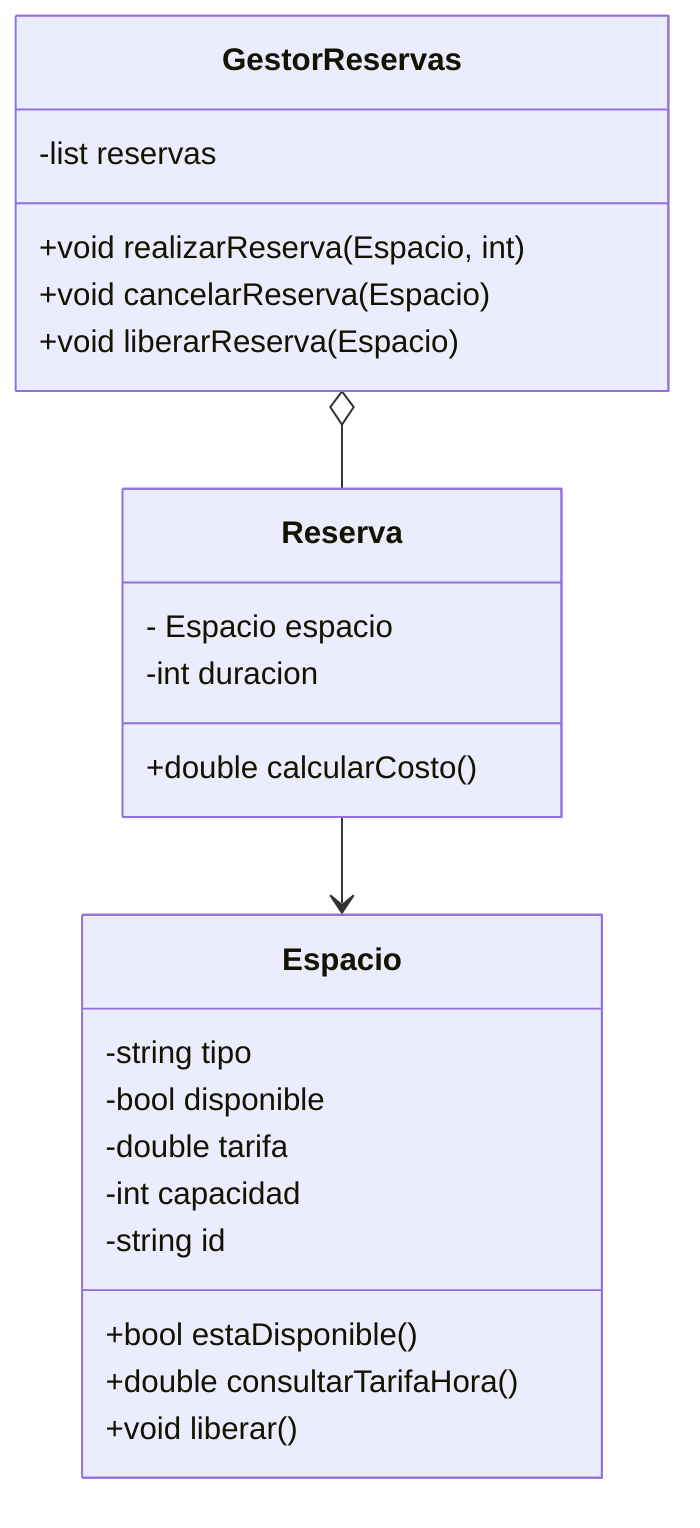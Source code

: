 classDiagram
class GestorReservas{
    -list reservas

    +void realizarReserva(Espacio, int)
    +void cancelarReserva(Espacio)
    +void liberarReserva(Espacio)

}
class Espacio{
    -string tipo
    -bool disponible
    -double tarifa
    -int capacidad
    -string id

    +bool estaDisponible()
    +double consultarTarifaHora()
    +void liberar()

}


class Reserva{
    - Espacio espacio
    -int duracion
    
    +double calcularCosto()
}

Reserva --> Espacio
GestorReservas o-- Reserva